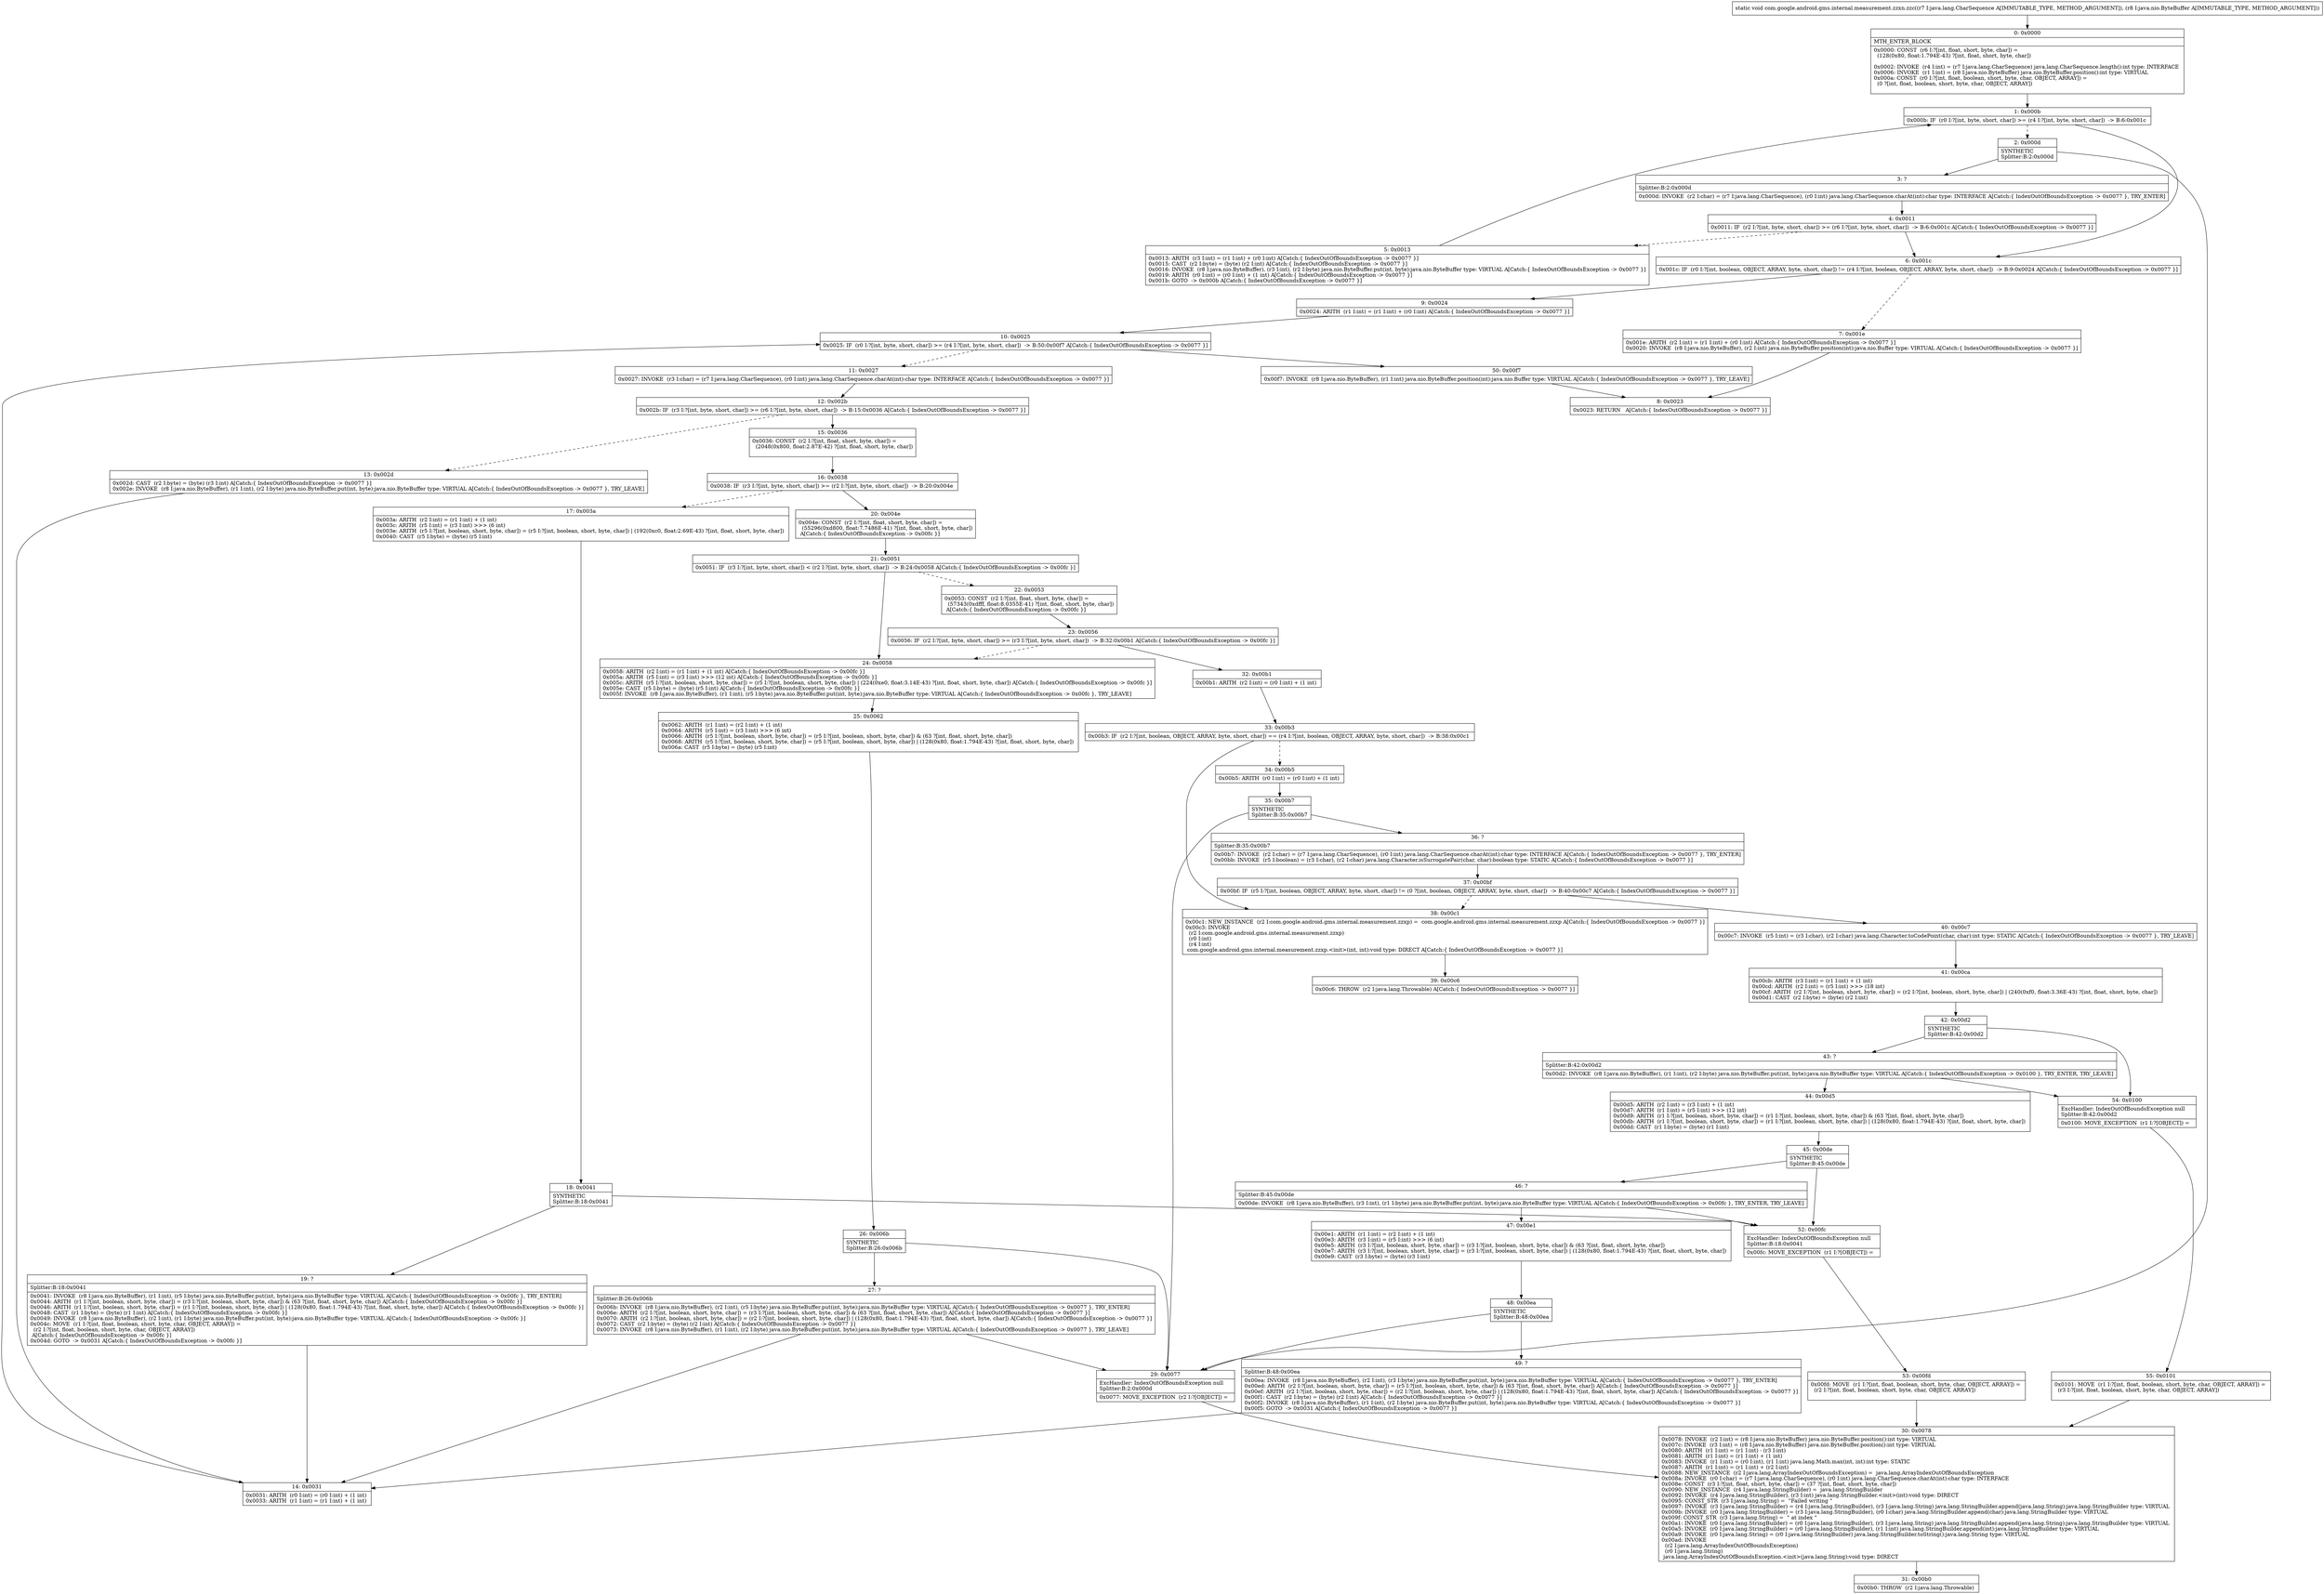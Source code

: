digraph "CFG forcom.google.android.gms.internal.measurement.zzxn.zzc(Ljava\/lang\/CharSequence;Ljava\/nio\/ByteBuffer;)V" {
Node_0 [shape=record,label="{0\:\ 0x0000|MTH_ENTER_BLOCK\l|0x0000: CONST  (r6 I:?[int, float, short, byte, char]) = \l  (128(0x80, float:1.794E\-43) ?[int, float, short, byte, char])\l \l0x0002: INVOKE  (r4 I:int) = (r7 I:java.lang.CharSequence) java.lang.CharSequence.length():int type: INTERFACE \l0x0006: INVOKE  (r1 I:int) = (r8 I:java.nio.ByteBuffer) java.nio.ByteBuffer.position():int type: VIRTUAL \l0x000a: CONST  (r0 I:?[int, float, boolean, short, byte, char, OBJECT, ARRAY]) = \l  (0 ?[int, float, boolean, short, byte, char, OBJECT, ARRAY])\l \l}"];
Node_1 [shape=record,label="{1\:\ 0x000b|0x000b: IF  (r0 I:?[int, byte, short, char]) \>= (r4 I:?[int, byte, short, char])  \-\> B:6:0x001c \l}"];
Node_2 [shape=record,label="{2\:\ 0x000d|SYNTHETIC\lSplitter:B:2:0x000d\l}"];
Node_3 [shape=record,label="{3\:\ ?|Splitter:B:2:0x000d\l|0x000d: INVOKE  (r2 I:char) = (r7 I:java.lang.CharSequence), (r0 I:int) java.lang.CharSequence.charAt(int):char type: INTERFACE A[Catch:\{ IndexOutOfBoundsException \-\> 0x0077 \}, TRY_ENTER]\l}"];
Node_4 [shape=record,label="{4\:\ 0x0011|0x0011: IF  (r2 I:?[int, byte, short, char]) \>= (r6 I:?[int, byte, short, char])  \-\> B:6:0x001c A[Catch:\{ IndexOutOfBoundsException \-\> 0x0077 \}]\l}"];
Node_5 [shape=record,label="{5\:\ 0x0013|0x0013: ARITH  (r3 I:int) = (r1 I:int) + (r0 I:int) A[Catch:\{ IndexOutOfBoundsException \-\> 0x0077 \}]\l0x0015: CAST  (r2 I:byte) = (byte) (r2 I:int) A[Catch:\{ IndexOutOfBoundsException \-\> 0x0077 \}]\l0x0016: INVOKE  (r8 I:java.nio.ByteBuffer), (r3 I:int), (r2 I:byte) java.nio.ByteBuffer.put(int, byte):java.nio.ByteBuffer type: VIRTUAL A[Catch:\{ IndexOutOfBoundsException \-\> 0x0077 \}]\l0x0019: ARITH  (r0 I:int) = (r0 I:int) + (1 int) A[Catch:\{ IndexOutOfBoundsException \-\> 0x0077 \}]\l0x001b: GOTO  \-\> 0x000b A[Catch:\{ IndexOutOfBoundsException \-\> 0x0077 \}]\l}"];
Node_6 [shape=record,label="{6\:\ 0x001c|0x001c: IF  (r0 I:?[int, boolean, OBJECT, ARRAY, byte, short, char]) != (r4 I:?[int, boolean, OBJECT, ARRAY, byte, short, char])  \-\> B:9:0x0024 A[Catch:\{ IndexOutOfBoundsException \-\> 0x0077 \}]\l}"];
Node_7 [shape=record,label="{7\:\ 0x001e|0x001e: ARITH  (r2 I:int) = (r1 I:int) + (r0 I:int) A[Catch:\{ IndexOutOfBoundsException \-\> 0x0077 \}]\l0x0020: INVOKE  (r8 I:java.nio.ByteBuffer), (r2 I:int) java.nio.ByteBuffer.position(int):java.nio.Buffer type: VIRTUAL A[Catch:\{ IndexOutOfBoundsException \-\> 0x0077 \}]\l}"];
Node_8 [shape=record,label="{8\:\ 0x0023|0x0023: RETURN   A[Catch:\{ IndexOutOfBoundsException \-\> 0x0077 \}]\l}"];
Node_9 [shape=record,label="{9\:\ 0x0024|0x0024: ARITH  (r1 I:int) = (r1 I:int) + (r0 I:int) A[Catch:\{ IndexOutOfBoundsException \-\> 0x0077 \}]\l}"];
Node_10 [shape=record,label="{10\:\ 0x0025|0x0025: IF  (r0 I:?[int, byte, short, char]) \>= (r4 I:?[int, byte, short, char])  \-\> B:50:0x00f7 A[Catch:\{ IndexOutOfBoundsException \-\> 0x0077 \}]\l}"];
Node_11 [shape=record,label="{11\:\ 0x0027|0x0027: INVOKE  (r3 I:char) = (r7 I:java.lang.CharSequence), (r0 I:int) java.lang.CharSequence.charAt(int):char type: INTERFACE A[Catch:\{ IndexOutOfBoundsException \-\> 0x0077 \}]\l}"];
Node_12 [shape=record,label="{12\:\ 0x002b|0x002b: IF  (r3 I:?[int, byte, short, char]) \>= (r6 I:?[int, byte, short, char])  \-\> B:15:0x0036 A[Catch:\{ IndexOutOfBoundsException \-\> 0x0077 \}]\l}"];
Node_13 [shape=record,label="{13\:\ 0x002d|0x002d: CAST  (r2 I:byte) = (byte) (r3 I:int) A[Catch:\{ IndexOutOfBoundsException \-\> 0x0077 \}]\l0x002e: INVOKE  (r8 I:java.nio.ByteBuffer), (r1 I:int), (r2 I:byte) java.nio.ByteBuffer.put(int, byte):java.nio.ByteBuffer type: VIRTUAL A[Catch:\{ IndexOutOfBoundsException \-\> 0x0077 \}, TRY_LEAVE]\l}"];
Node_14 [shape=record,label="{14\:\ 0x0031|0x0031: ARITH  (r0 I:int) = (r0 I:int) + (1 int) \l0x0033: ARITH  (r1 I:int) = (r1 I:int) + (1 int) \l}"];
Node_15 [shape=record,label="{15\:\ 0x0036|0x0036: CONST  (r2 I:?[int, float, short, byte, char]) = \l  (2048(0x800, float:2.87E\-42) ?[int, float, short, byte, char])\l \l}"];
Node_16 [shape=record,label="{16\:\ 0x0038|0x0038: IF  (r3 I:?[int, byte, short, char]) \>= (r2 I:?[int, byte, short, char])  \-\> B:20:0x004e \l}"];
Node_17 [shape=record,label="{17\:\ 0x003a|0x003a: ARITH  (r2 I:int) = (r1 I:int) + (1 int) \l0x003c: ARITH  (r5 I:int) = (r3 I:int) \>\>\> (6 int) \l0x003e: ARITH  (r5 I:?[int, boolean, short, byte, char]) = (r5 I:?[int, boolean, short, byte, char]) \| (192(0xc0, float:2.69E\-43) ?[int, float, short, byte, char]) \l0x0040: CAST  (r5 I:byte) = (byte) (r5 I:int) \l}"];
Node_18 [shape=record,label="{18\:\ 0x0041|SYNTHETIC\lSplitter:B:18:0x0041\l}"];
Node_19 [shape=record,label="{19\:\ ?|Splitter:B:18:0x0041\l|0x0041: INVOKE  (r8 I:java.nio.ByteBuffer), (r1 I:int), (r5 I:byte) java.nio.ByteBuffer.put(int, byte):java.nio.ByteBuffer type: VIRTUAL A[Catch:\{ IndexOutOfBoundsException \-\> 0x00fc \}, TRY_ENTER]\l0x0044: ARITH  (r1 I:?[int, boolean, short, byte, char]) = (r3 I:?[int, boolean, short, byte, char]) & (63 ?[int, float, short, byte, char]) A[Catch:\{ IndexOutOfBoundsException \-\> 0x00fc \}]\l0x0046: ARITH  (r1 I:?[int, boolean, short, byte, char]) = (r1 I:?[int, boolean, short, byte, char]) \| (128(0x80, float:1.794E\-43) ?[int, float, short, byte, char]) A[Catch:\{ IndexOutOfBoundsException \-\> 0x00fc \}]\l0x0048: CAST  (r1 I:byte) = (byte) (r1 I:int) A[Catch:\{ IndexOutOfBoundsException \-\> 0x00fc \}]\l0x0049: INVOKE  (r8 I:java.nio.ByteBuffer), (r2 I:int), (r1 I:byte) java.nio.ByteBuffer.put(int, byte):java.nio.ByteBuffer type: VIRTUAL A[Catch:\{ IndexOutOfBoundsException \-\> 0x00fc \}]\l0x004c: MOVE  (r1 I:?[int, float, boolean, short, byte, char, OBJECT, ARRAY]) = \l  (r2 I:?[int, float, boolean, short, byte, char, OBJECT, ARRAY])\l A[Catch:\{ IndexOutOfBoundsException \-\> 0x00fc \}]\l0x004d: GOTO  \-\> 0x0031 A[Catch:\{ IndexOutOfBoundsException \-\> 0x00fc \}]\l}"];
Node_20 [shape=record,label="{20\:\ 0x004e|0x004e: CONST  (r2 I:?[int, float, short, byte, char]) = \l  (55296(0xd800, float:7.7486E\-41) ?[int, float, short, byte, char])\l A[Catch:\{ IndexOutOfBoundsException \-\> 0x00fc \}]\l}"];
Node_21 [shape=record,label="{21\:\ 0x0051|0x0051: IF  (r3 I:?[int, byte, short, char]) \< (r2 I:?[int, byte, short, char])  \-\> B:24:0x0058 A[Catch:\{ IndexOutOfBoundsException \-\> 0x00fc \}]\l}"];
Node_22 [shape=record,label="{22\:\ 0x0053|0x0053: CONST  (r2 I:?[int, float, short, byte, char]) = \l  (57343(0xdfff, float:8.0355E\-41) ?[int, float, short, byte, char])\l A[Catch:\{ IndexOutOfBoundsException \-\> 0x00fc \}]\l}"];
Node_23 [shape=record,label="{23\:\ 0x0056|0x0056: IF  (r2 I:?[int, byte, short, char]) \>= (r3 I:?[int, byte, short, char])  \-\> B:32:0x00b1 A[Catch:\{ IndexOutOfBoundsException \-\> 0x00fc \}]\l}"];
Node_24 [shape=record,label="{24\:\ 0x0058|0x0058: ARITH  (r2 I:int) = (r1 I:int) + (1 int) A[Catch:\{ IndexOutOfBoundsException \-\> 0x00fc \}]\l0x005a: ARITH  (r5 I:int) = (r3 I:int) \>\>\> (12 int) A[Catch:\{ IndexOutOfBoundsException \-\> 0x00fc \}]\l0x005c: ARITH  (r5 I:?[int, boolean, short, byte, char]) = (r5 I:?[int, boolean, short, byte, char]) \| (224(0xe0, float:3.14E\-43) ?[int, float, short, byte, char]) A[Catch:\{ IndexOutOfBoundsException \-\> 0x00fc \}]\l0x005e: CAST  (r5 I:byte) = (byte) (r5 I:int) A[Catch:\{ IndexOutOfBoundsException \-\> 0x00fc \}]\l0x005f: INVOKE  (r8 I:java.nio.ByteBuffer), (r1 I:int), (r5 I:byte) java.nio.ByteBuffer.put(int, byte):java.nio.ByteBuffer type: VIRTUAL A[Catch:\{ IndexOutOfBoundsException \-\> 0x00fc \}, TRY_LEAVE]\l}"];
Node_25 [shape=record,label="{25\:\ 0x0062|0x0062: ARITH  (r1 I:int) = (r2 I:int) + (1 int) \l0x0064: ARITH  (r5 I:int) = (r3 I:int) \>\>\> (6 int) \l0x0066: ARITH  (r5 I:?[int, boolean, short, byte, char]) = (r5 I:?[int, boolean, short, byte, char]) & (63 ?[int, float, short, byte, char]) \l0x0068: ARITH  (r5 I:?[int, boolean, short, byte, char]) = (r5 I:?[int, boolean, short, byte, char]) \| (128(0x80, float:1.794E\-43) ?[int, float, short, byte, char]) \l0x006a: CAST  (r5 I:byte) = (byte) (r5 I:int) \l}"];
Node_26 [shape=record,label="{26\:\ 0x006b|SYNTHETIC\lSplitter:B:26:0x006b\l}"];
Node_27 [shape=record,label="{27\:\ ?|Splitter:B:26:0x006b\l|0x006b: INVOKE  (r8 I:java.nio.ByteBuffer), (r2 I:int), (r5 I:byte) java.nio.ByteBuffer.put(int, byte):java.nio.ByteBuffer type: VIRTUAL A[Catch:\{ IndexOutOfBoundsException \-\> 0x0077 \}, TRY_ENTER]\l0x006e: ARITH  (r2 I:?[int, boolean, short, byte, char]) = (r3 I:?[int, boolean, short, byte, char]) & (63 ?[int, float, short, byte, char]) A[Catch:\{ IndexOutOfBoundsException \-\> 0x0077 \}]\l0x0070: ARITH  (r2 I:?[int, boolean, short, byte, char]) = (r2 I:?[int, boolean, short, byte, char]) \| (128(0x80, float:1.794E\-43) ?[int, float, short, byte, char]) A[Catch:\{ IndexOutOfBoundsException \-\> 0x0077 \}]\l0x0072: CAST  (r2 I:byte) = (byte) (r2 I:int) A[Catch:\{ IndexOutOfBoundsException \-\> 0x0077 \}]\l0x0073: INVOKE  (r8 I:java.nio.ByteBuffer), (r1 I:int), (r2 I:byte) java.nio.ByteBuffer.put(int, byte):java.nio.ByteBuffer type: VIRTUAL A[Catch:\{ IndexOutOfBoundsException \-\> 0x0077 \}, TRY_LEAVE]\l}"];
Node_29 [shape=record,label="{29\:\ 0x0077|ExcHandler: IndexOutOfBoundsException null\lSplitter:B:2:0x000d\l|0x0077: MOVE_EXCEPTION  (r2 I:?[OBJECT]) =  \l}"];
Node_30 [shape=record,label="{30\:\ 0x0078|0x0078: INVOKE  (r2 I:int) = (r8 I:java.nio.ByteBuffer) java.nio.ByteBuffer.position():int type: VIRTUAL \l0x007c: INVOKE  (r3 I:int) = (r8 I:java.nio.ByteBuffer) java.nio.ByteBuffer.position():int type: VIRTUAL \l0x0080: ARITH  (r1 I:int) = (r1 I:int) \- (r3 I:int) \l0x0081: ARITH  (r1 I:int) = (r1 I:int) + (1 int) \l0x0083: INVOKE  (r1 I:int) = (r0 I:int), (r1 I:int) java.lang.Math.max(int, int):int type: STATIC \l0x0087: ARITH  (r1 I:int) = (r1 I:int) + (r2 I:int) \l0x0088: NEW_INSTANCE  (r2 I:java.lang.ArrayIndexOutOfBoundsException) =  java.lang.ArrayIndexOutOfBoundsException \l0x008a: INVOKE  (r0 I:char) = (r7 I:java.lang.CharSequence), (r0 I:int) java.lang.CharSequence.charAt(int):char type: INTERFACE \l0x008e: CONST  (r3 I:?[int, float, short, byte, char]) = (37 ?[int, float, short, byte, char]) \l0x0090: NEW_INSTANCE  (r4 I:java.lang.StringBuilder) =  java.lang.StringBuilder \l0x0092: INVOKE  (r4 I:java.lang.StringBuilder), (r3 I:int) java.lang.StringBuilder.\<init\>(int):void type: DIRECT \l0x0095: CONST_STR  (r3 I:java.lang.String) =  \"Failed writing \" \l0x0097: INVOKE  (r3 I:java.lang.StringBuilder) = (r4 I:java.lang.StringBuilder), (r3 I:java.lang.String) java.lang.StringBuilder.append(java.lang.String):java.lang.StringBuilder type: VIRTUAL \l0x009b: INVOKE  (r0 I:java.lang.StringBuilder) = (r3 I:java.lang.StringBuilder), (r0 I:char) java.lang.StringBuilder.append(char):java.lang.StringBuilder type: VIRTUAL \l0x009f: CONST_STR  (r3 I:java.lang.String) =  \" at index \" \l0x00a1: INVOKE  (r0 I:java.lang.StringBuilder) = (r0 I:java.lang.StringBuilder), (r3 I:java.lang.String) java.lang.StringBuilder.append(java.lang.String):java.lang.StringBuilder type: VIRTUAL \l0x00a5: INVOKE  (r0 I:java.lang.StringBuilder) = (r0 I:java.lang.StringBuilder), (r1 I:int) java.lang.StringBuilder.append(int):java.lang.StringBuilder type: VIRTUAL \l0x00a9: INVOKE  (r0 I:java.lang.String) = (r0 I:java.lang.StringBuilder) java.lang.StringBuilder.toString():java.lang.String type: VIRTUAL \l0x00ad: INVOKE  \l  (r2 I:java.lang.ArrayIndexOutOfBoundsException)\l  (r0 I:java.lang.String)\l java.lang.ArrayIndexOutOfBoundsException.\<init\>(java.lang.String):void type: DIRECT \l}"];
Node_31 [shape=record,label="{31\:\ 0x00b0|0x00b0: THROW  (r2 I:java.lang.Throwable) \l}"];
Node_32 [shape=record,label="{32\:\ 0x00b1|0x00b1: ARITH  (r2 I:int) = (r0 I:int) + (1 int) \l}"];
Node_33 [shape=record,label="{33\:\ 0x00b3|0x00b3: IF  (r2 I:?[int, boolean, OBJECT, ARRAY, byte, short, char]) == (r4 I:?[int, boolean, OBJECT, ARRAY, byte, short, char])  \-\> B:38:0x00c1 \l}"];
Node_34 [shape=record,label="{34\:\ 0x00b5|0x00b5: ARITH  (r0 I:int) = (r0 I:int) + (1 int) \l}"];
Node_35 [shape=record,label="{35\:\ 0x00b7|SYNTHETIC\lSplitter:B:35:0x00b7\l}"];
Node_36 [shape=record,label="{36\:\ ?|Splitter:B:35:0x00b7\l|0x00b7: INVOKE  (r2 I:char) = (r7 I:java.lang.CharSequence), (r0 I:int) java.lang.CharSequence.charAt(int):char type: INTERFACE A[Catch:\{ IndexOutOfBoundsException \-\> 0x0077 \}, TRY_ENTER]\l0x00bb: INVOKE  (r5 I:boolean) = (r3 I:char), (r2 I:char) java.lang.Character.isSurrogatePair(char, char):boolean type: STATIC A[Catch:\{ IndexOutOfBoundsException \-\> 0x0077 \}]\l}"];
Node_37 [shape=record,label="{37\:\ 0x00bf|0x00bf: IF  (r5 I:?[int, boolean, OBJECT, ARRAY, byte, short, char]) != (0 ?[int, boolean, OBJECT, ARRAY, byte, short, char])  \-\> B:40:0x00c7 A[Catch:\{ IndexOutOfBoundsException \-\> 0x0077 \}]\l}"];
Node_38 [shape=record,label="{38\:\ 0x00c1|0x00c1: NEW_INSTANCE  (r2 I:com.google.android.gms.internal.measurement.zzxp) =  com.google.android.gms.internal.measurement.zzxp A[Catch:\{ IndexOutOfBoundsException \-\> 0x0077 \}]\l0x00c3: INVOKE  \l  (r2 I:com.google.android.gms.internal.measurement.zzxp)\l  (r0 I:int)\l  (r4 I:int)\l com.google.android.gms.internal.measurement.zzxp.\<init\>(int, int):void type: DIRECT A[Catch:\{ IndexOutOfBoundsException \-\> 0x0077 \}]\l}"];
Node_39 [shape=record,label="{39\:\ 0x00c6|0x00c6: THROW  (r2 I:java.lang.Throwable) A[Catch:\{ IndexOutOfBoundsException \-\> 0x0077 \}]\l}"];
Node_40 [shape=record,label="{40\:\ 0x00c7|0x00c7: INVOKE  (r5 I:int) = (r3 I:char), (r2 I:char) java.lang.Character.toCodePoint(char, char):int type: STATIC A[Catch:\{ IndexOutOfBoundsException \-\> 0x0077 \}, TRY_LEAVE]\l}"];
Node_41 [shape=record,label="{41\:\ 0x00ca|0x00cb: ARITH  (r3 I:int) = (r1 I:int) + (1 int) \l0x00cd: ARITH  (r2 I:int) = (r5 I:int) \>\>\> (18 int) \l0x00cf: ARITH  (r2 I:?[int, boolean, short, byte, char]) = (r2 I:?[int, boolean, short, byte, char]) \| (240(0xf0, float:3.36E\-43) ?[int, float, short, byte, char]) \l0x00d1: CAST  (r2 I:byte) = (byte) (r2 I:int) \l}"];
Node_42 [shape=record,label="{42\:\ 0x00d2|SYNTHETIC\lSplitter:B:42:0x00d2\l}"];
Node_43 [shape=record,label="{43\:\ ?|Splitter:B:42:0x00d2\l|0x00d2: INVOKE  (r8 I:java.nio.ByteBuffer), (r1 I:int), (r2 I:byte) java.nio.ByteBuffer.put(int, byte):java.nio.ByteBuffer type: VIRTUAL A[Catch:\{ IndexOutOfBoundsException \-\> 0x0100 \}, TRY_ENTER, TRY_LEAVE]\l}"];
Node_44 [shape=record,label="{44\:\ 0x00d5|0x00d5: ARITH  (r2 I:int) = (r3 I:int) + (1 int) \l0x00d7: ARITH  (r1 I:int) = (r5 I:int) \>\>\> (12 int) \l0x00d9: ARITH  (r1 I:?[int, boolean, short, byte, char]) = (r1 I:?[int, boolean, short, byte, char]) & (63 ?[int, float, short, byte, char]) \l0x00db: ARITH  (r1 I:?[int, boolean, short, byte, char]) = (r1 I:?[int, boolean, short, byte, char]) \| (128(0x80, float:1.794E\-43) ?[int, float, short, byte, char]) \l0x00dd: CAST  (r1 I:byte) = (byte) (r1 I:int) \l}"];
Node_45 [shape=record,label="{45\:\ 0x00de|SYNTHETIC\lSplitter:B:45:0x00de\l}"];
Node_46 [shape=record,label="{46\:\ ?|Splitter:B:45:0x00de\l|0x00de: INVOKE  (r8 I:java.nio.ByteBuffer), (r3 I:int), (r1 I:byte) java.nio.ByteBuffer.put(int, byte):java.nio.ByteBuffer type: VIRTUAL A[Catch:\{ IndexOutOfBoundsException \-\> 0x00fc \}, TRY_ENTER, TRY_LEAVE]\l}"];
Node_47 [shape=record,label="{47\:\ 0x00e1|0x00e1: ARITH  (r1 I:int) = (r2 I:int) + (1 int) \l0x00e3: ARITH  (r3 I:int) = (r5 I:int) \>\>\> (6 int) \l0x00e5: ARITH  (r3 I:?[int, boolean, short, byte, char]) = (r3 I:?[int, boolean, short, byte, char]) & (63 ?[int, float, short, byte, char]) \l0x00e7: ARITH  (r3 I:?[int, boolean, short, byte, char]) = (r3 I:?[int, boolean, short, byte, char]) \| (128(0x80, float:1.794E\-43) ?[int, float, short, byte, char]) \l0x00e9: CAST  (r3 I:byte) = (byte) (r3 I:int) \l}"];
Node_48 [shape=record,label="{48\:\ 0x00ea|SYNTHETIC\lSplitter:B:48:0x00ea\l}"];
Node_49 [shape=record,label="{49\:\ ?|Splitter:B:48:0x00ea\l|0x00ea: INVOKE  (r8 I:java.nio.ByteBuffer), (r2 I:int), (r3 I:byte) java.nio.ByteBuffer.put(int, byte):java.nio.ByteBuffer type: VIRTUAL A[Catch:\{ IndexOutOfBoundsException \-\> 0x0077 \}, TRY_ENTER]\l0x00ed: ARITH  (r2 I:?[int, boolean, short, byte, char]) = (r5 I:?[int, boolean, short, byte, char]) & (63 ?[int, float, short, byte, char]) A[Catch:\{ IndexOutOfBoundsException \-\> 0x0077 \}]\l0x00ef: ARITH  (r2 I:?[int, boolean, short, byte, char]) = (r2 I:?[int, boolean, short, byte, char]) \| (128(0x80, float:1.794E\-43) ?[int, float, short, byte, char]) A[Catch:\{ IndexOutOfBoundsException \-\> 0x0077 \}]\l0x00f1: CAST  (r2 I:byte) = (byte) (r2 I:int) A[Catch:\{ IndexOutOfBoundsException \-\> 0x0077 \}]\l0x00f2: INVOKE  (r8 I:java.nio.ByteBuffer), (r1 I:int), (r2 I:byte) java.nio.ByteBuffer.put(int, byte):java.nio.ByteBuffer type: VIRTUAL A[Catch:\{ IndexOutOfBoundsException \-\> 0x0077 \}]\l0x00f5: GOTO  \-\> 0x0031 A[Catch:\{ IndexOutOfBoundsException \-\> 0x0077 \}]\l}"];
Node_50 [shape=record,label="{50\:\ 0x00f7|0x00f7: INVOKE  (r8 I:java.nio.ByteBuffer), (r1 I:int) java.nio.ByteBuffer.position(int):java.nio.Buffer type: VIRTUAL A[Catch:\{ IndexOutOfBoundsException \-\> 0x0077 \}, TRY_LEAVE]\l}"];
Node_52 [shape=record,label="{52\:\ 0x00fc|ExcHandler: IndexOutOfBoundsException null\lSplitter:B:18:0x0041\l|0x00fc: MOVE_EXCEPTION  (r1 I:?[OBJECT]) =  \l}"];
Node_53 [shape=record,label="{53\:\ 0x00fd|0x00fd: MOVE  (r1 I:?[int, float, boolean, short, byte, char, OBJECT, ARRAY]) = \l  (r2 I:?[int, float, boolean, short, byte, char, OBJECT, ARRAY])\l \l}"];
Node_54 [shape=record,label="{54\:\ 0x0100|ExcHandler: IndexOutOfBoundsException null\lSplitter:B:42:0x00d2\l|0x0100: MOVE_EXCEPTION  (r1 I:?[OBJECT]) =  \l}"];
Node_55 [shape=record,label="{55\:\ 0x0101|0x0101: MOVE  (r1 I:?[int, float, boolean, short, byte, char, OBJECT, ARRAY]) = \l  (r3 I:?[int, float, boolean, short, byte, char, OBJECT, ARRAY])\l \l}"];
MethodNode[shape=record,label="{static void com.google.android.gms.internal.measurement.zzxn.zzc((r7 I:java.lang.CharSequence A[IMMUTABLE_TYPE, METHOD_ARGUMENT]), (r8 I:java.nio.ByteBuffer A[IMMUTABLE_TYPE, METHOD_ARGUMENT])) }"];
MethodNode -> Node_0;
Node_0 -> Node_1;
Node_1 -> Node_2[style=dashed];
Node_1 -> Node_6;
Node_2 -> Node_3;
Node_2 -> Node_29;
Node_3 -> Node_4;
Node_4 -> Node_5[style=dashed];
Node_4 -> Node_6;
Node_5 -> Node_1;
Node_6 -> Node_7[style=dashed];
Node_6 -> Node_9;
Node_7 -> Node_8;
Node_9 -> Node_10;
Node_10 -> Node_11[style=dashed];
Node_10 -> Node_50;
Node_11 -> Node_12;
Node_12 -> Node_13[style=dashed];
Node_12 -> Node_15;
Node_13 -> Node_14;
Node_14 -> Node_10;
Node_15 -> Node_16;
Node_16 -> Node_17[style=dashed];
Node_16 -> Node_20;
Node_17 -> Node_18;
Node_18 -> Node_19;
Node_18 -> Node_52;
Node_19 -> Node_14;
Node_20 -> Node_21;
Node_21 -> Node_22[style=dashed];
Node_21 -> Node_24;
Node_22 -> Node_23;
Node_23 -> Node_24[style=dashed];
Node_23 -> Node_32;
Node_24 -> Node_25;
Node_25 -> Node_26;
Node_26 -> Node_27;
Node_26 -> Node_29;
Node_27 -> Node_29;
Node_27 -> Node_14;
Node_29 -> Node_30;
Node_30 -> Node_31;
Node_32 -> Node_33;
Node_33 -> Node_34[style=dashed];
Node_33 -> Node_38;
Node_34 -> Node_35;
Node_35 -> Node_36;
Node_35 -> Node_29;
Node_36 -> Node_37;
Node_37 -> Node_38[style=dashed];
Node_37 -> Node_40;
Node_38 -> Node_39;
Node_40 -> Node_41;
Node_41 -> Node_42;
Node_42 -> Node_43;
Node_42 -> Node_54;
Node_43 -> Node_44;
Node_43 -> Node_54;
Node_44 -> Node_45;
Node_45 -> Node_46;
Node_45 -> Node_52;
Node_46 -> Node_47;
Node_46 -> Node_52;
Node_47 -> Node_48;
Node_48 -> Node_49;
Node_48 -> Node_29;
Node_49 -> Node_14;
Node_50 -> Node_8;
Node_52 -> Node_53;
Node_53 -> Node_30;
Node_54 -> Node_55;
Node_55 -> Node_30;
}

